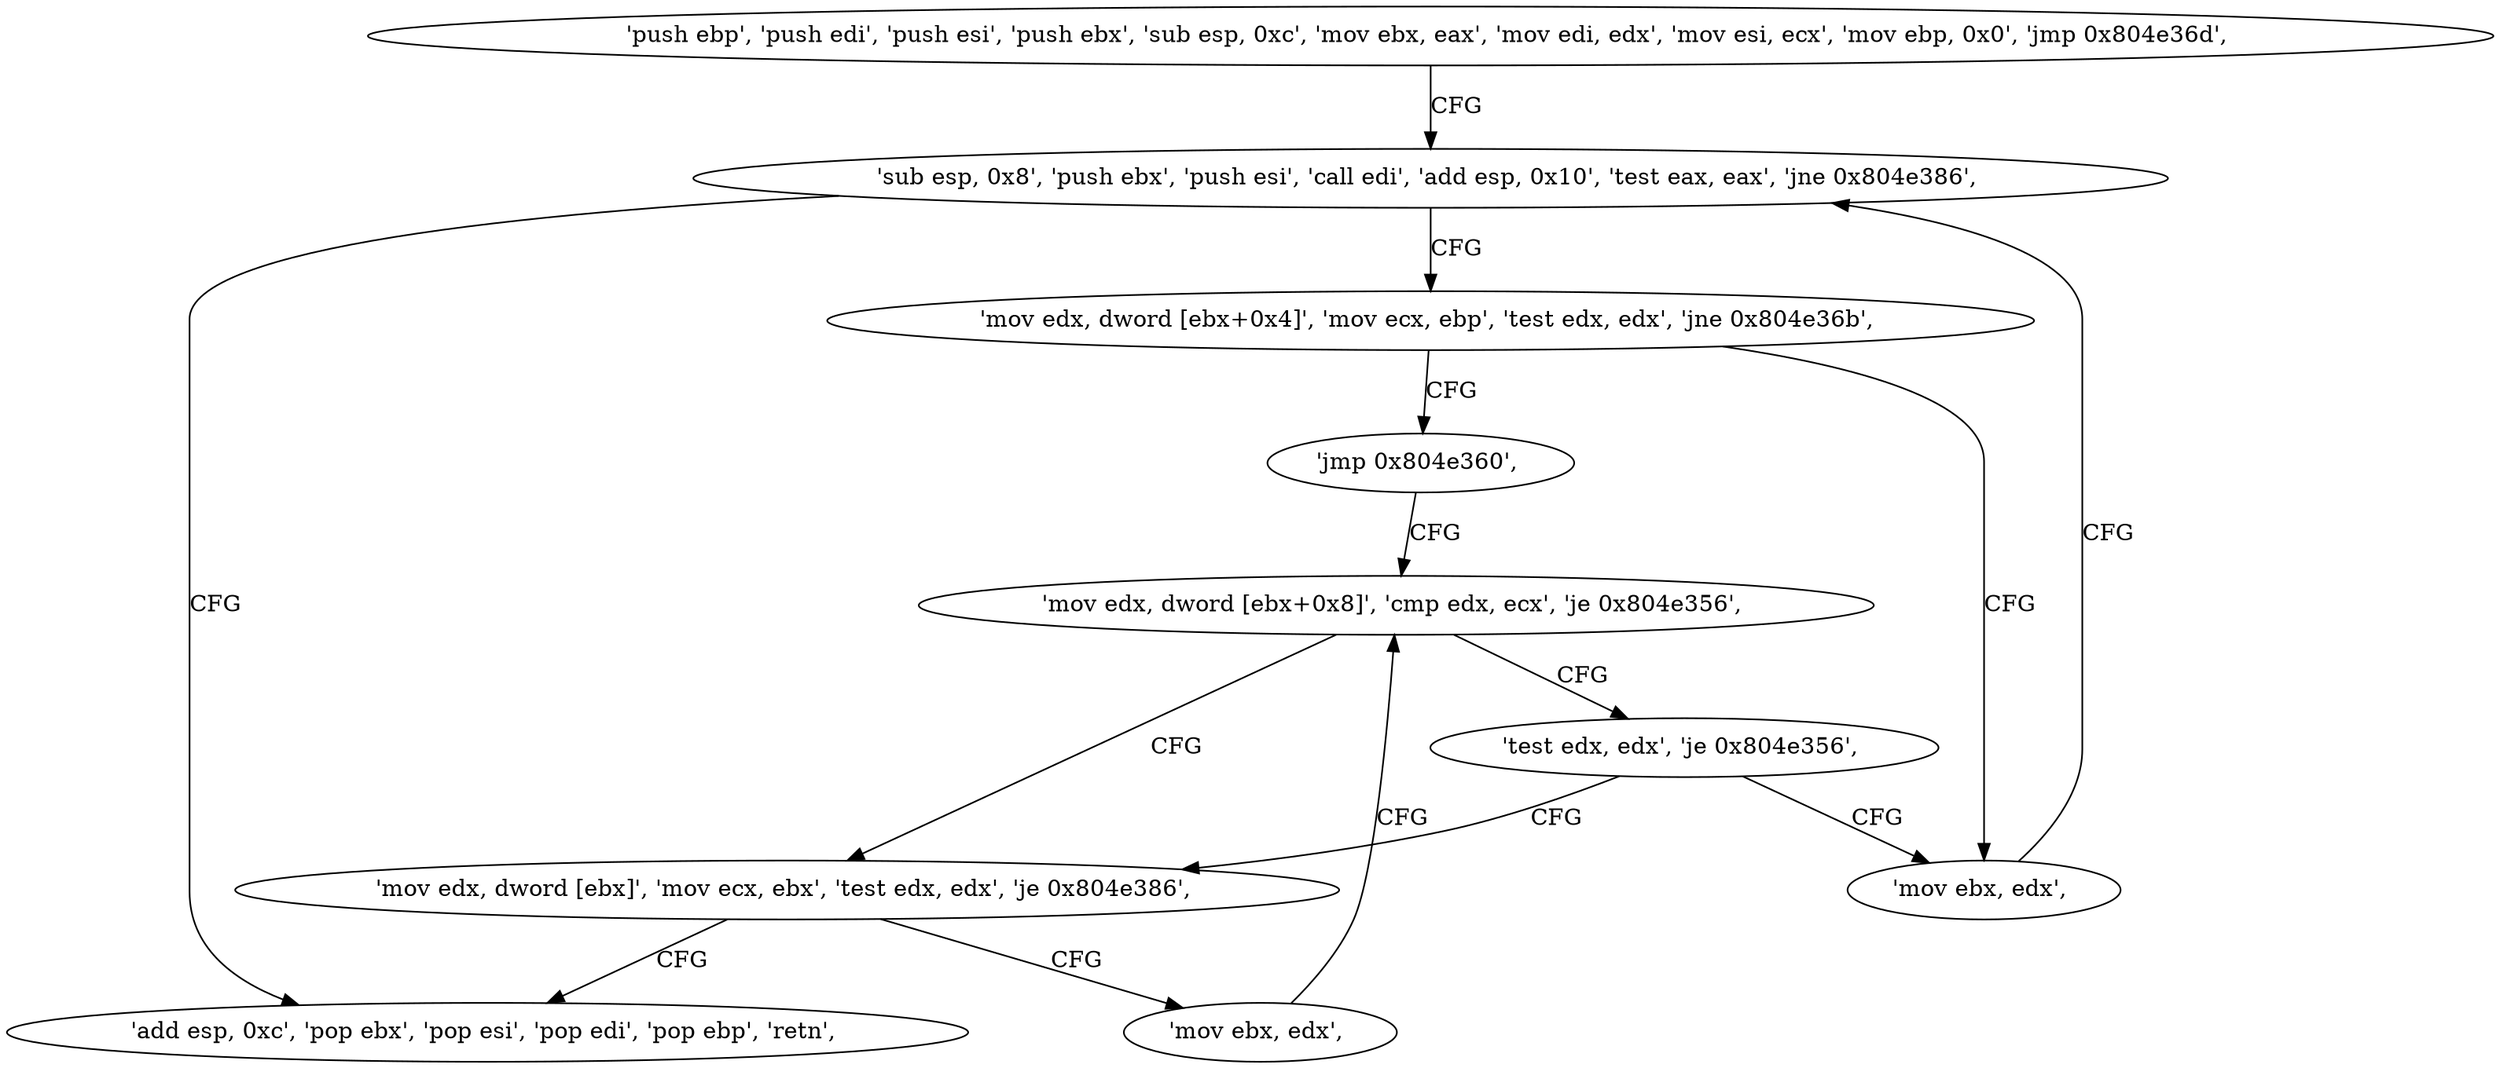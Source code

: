 digraph "func" {
"134538050" [label = "'push ebp', 'push edi', 'push esi', 'push ebx', 'sub esp, 0xc', 'mov ebx, eax', 'mov edi, edx', 'mov esi, ecx', 'mov ebp, 0x0', 'jmp 0x804e36d', " ]
"134538093" [label = "'sub esp, 0x8', 'push ebx', 'push esi', 'call edi', 'add esp, 0x10', 'test eax, eax', 'jne 0x804e386', " ]
"134538118" [label = "'add esp, 0xc', 'pop ebx', 'pop esi', 'pop edi', 'pop ebp', 'retn', " ]
"134538107" [label = "'mov edx, dword [ebx+0x4]', 'mov ecx, ebp', 'test edx, edx', 'jne 0x804e36b', " ]
"134538091" [label = "'mov ebx, edx', " ]
"134538116" [label = "'jmp 0x804e360', " ]
"134538080" [label = "'mov edx, dword [ebx+0x8]', 'cmp edx, ecx', 'je 0x804e356', " ]
"134538070" [label = "'mov edx, dword [ebx]', 'mov ecx, ebx', 'test edx, edx', 'je 0x804e386', " ]
"134538087" [label = "'test edx, edx', 'je 0x804e356', " ]
"134538078" [label = "'mov ebx, edx', " ]
"134538050" -> "134538093" [ label = "CFG" ]
"134538093" -> "134538118" [ label = "CFG" ]
"134538093" -> "134538107" [ label = "CFG" ]
"134538107" -> "134538091" [ label = "CFG" ]
"134538107" -> "134538116" [ label = "CFG" ]
"134538091" -> "134538093" [ label = "CFG" ]
"134538116" -> "134538080" [ label = "CFG" ]
"134538080" -> "134538070" [ label = "CFG" ]
"134538080" -> "134538087" [ label = "CFG" ]
"134538070" -> "134538118" [ label = "CFG" ]
"134538070" -> "134538078" [ label = "CFG" ]
"134538087" -> "134538070" [ label = "CFG" ]
"134538087" -> "134538091" [ label = "CFG" ]
"134538078" -> "134538080" [ label = "CFG" ]
}
